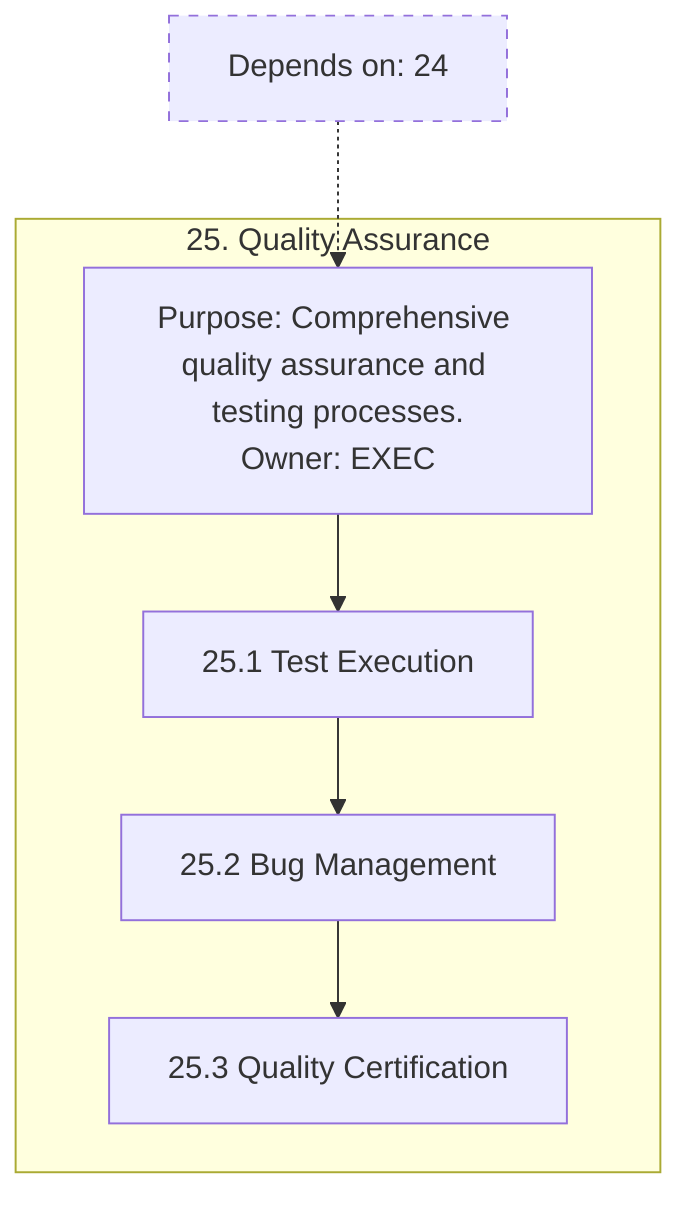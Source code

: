 flowchart TB
%% Stage 25 Detail
subgraph S25["25. Quality Assurance"]
  S25_root["Purpose: Comprehensive quality assurance and testing processes.
Owner: EXEC"]
  S25_A["25.1 Test Execution"]
  S25_B["25.2 Bug Management"]
  S25_C["25.3 Quality Certification"]
  S25_root --> S25_A --> S25_B --> S25_C
end
classDef dep stroke-dasharray: 5 5;
D25["Depends on: 24"]:::dep -.-> S25_root